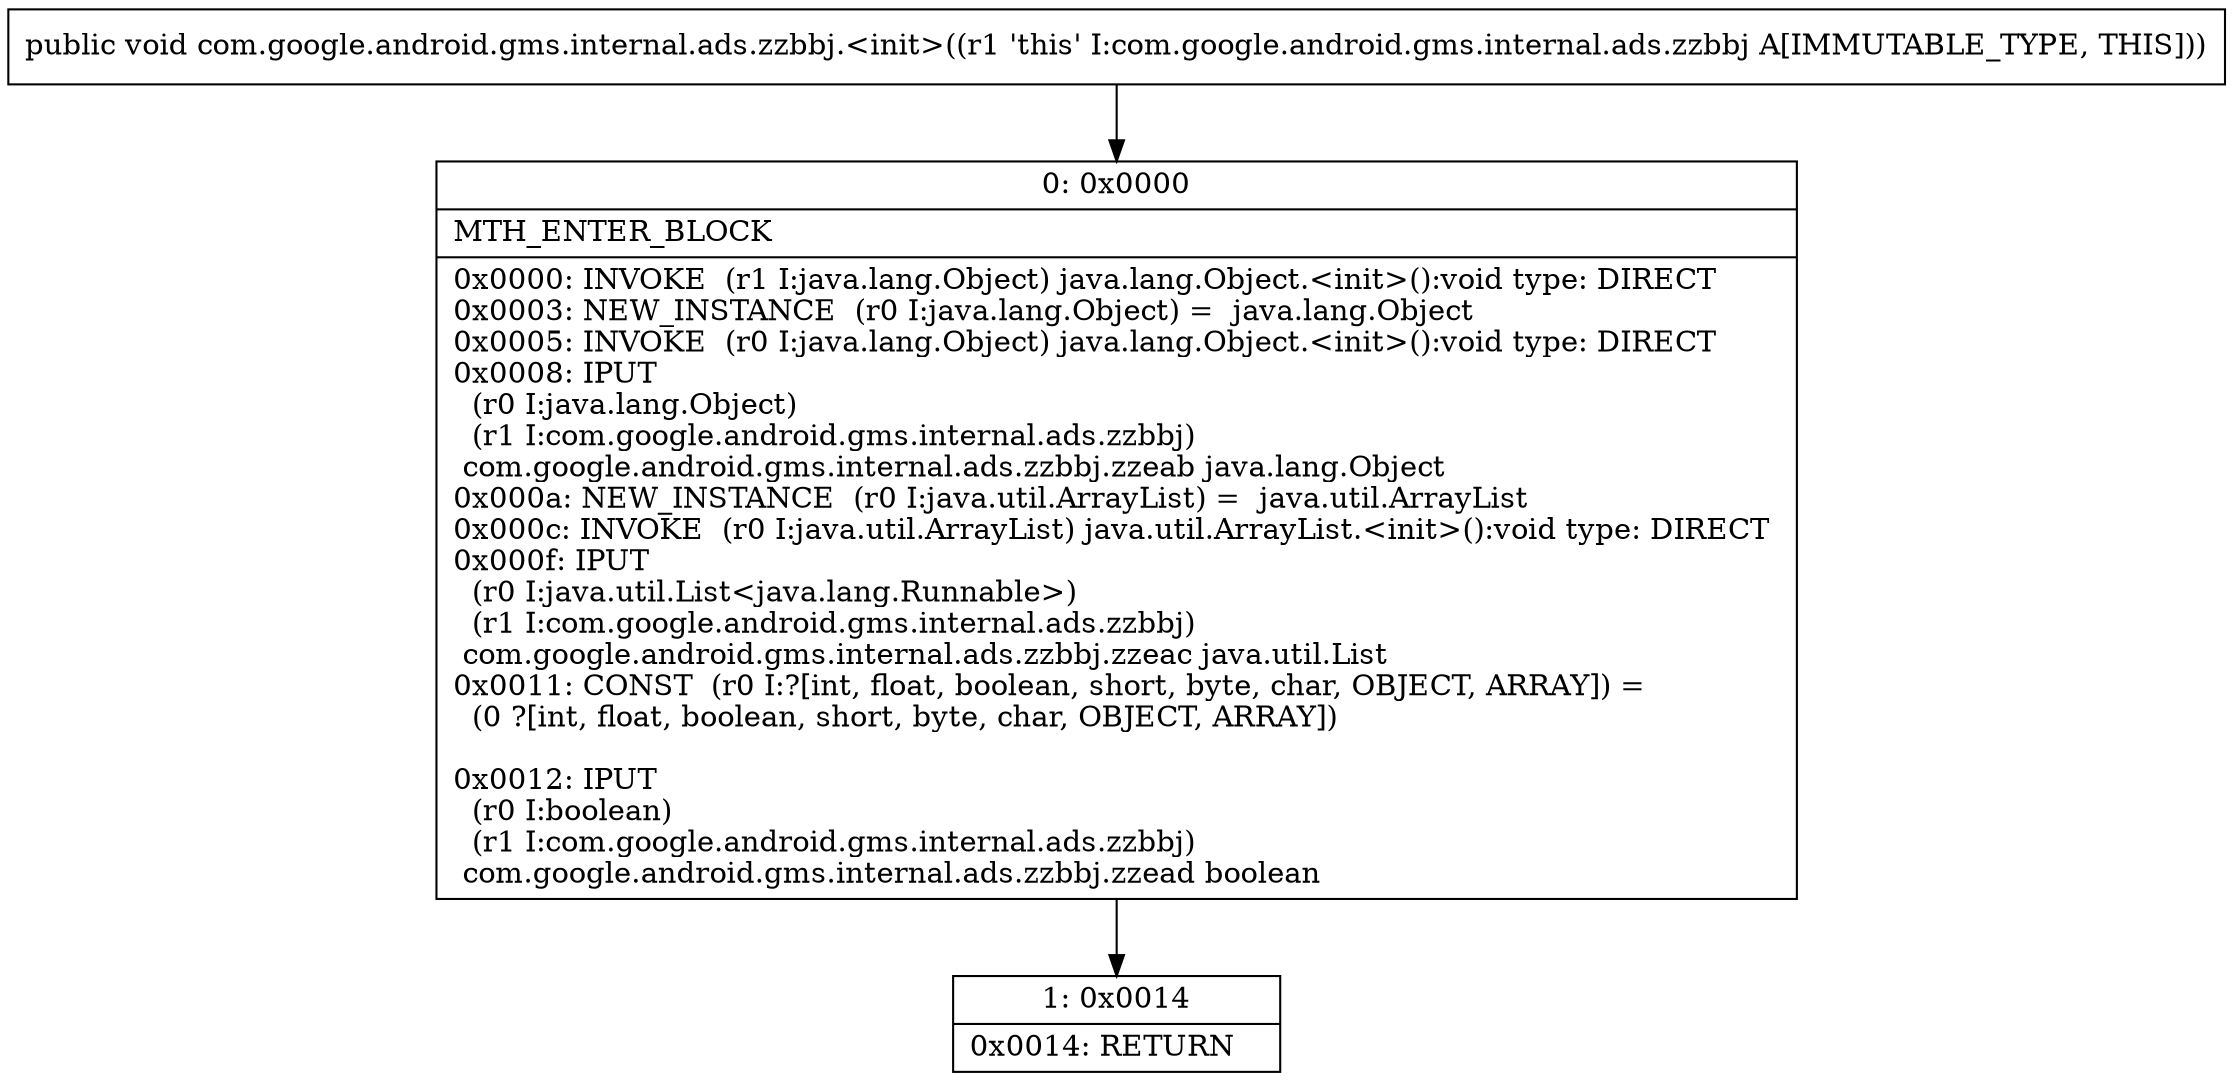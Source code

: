 digraph "CFG forcom.google.android.gms.internal.ads.zzbbj.\<init\>()V" {
Node_0 [shape=record,label="{0\:\ 0x0000|MTH_ENTER_BLOCK\l|0x0000: INVOKE  (r1 I:java.lang.Object) java.lang.Object.\<init\>():void type: DIRECT \l0x0003: NEW_INSTANCE  (r0 I:java.lang.Object) =  java.lang.Object \l0x0005: INVOKE  (r0 I:java.lang.Object) java.lang.Object.\<init\>():void type: DIRECT \l0x0008: IPUT  \l  (r0 I:java.lang.Object)\l  (r1 I:com.google.android.gms.internal.ads.zzbbj)\l com.google.android.gms.internal.ads.zzbbj.zzeab java.lang.Object \l0x000a: NEW_INSTANCE  (r0 I:java.util.ArrayList) =  java.util.ArrayList \l0x000c: INVOKE  (r0 I:java.util.ArrayList) java.util.ArrayList.\<init\>():void type: DIRECT \l0x000f: IPUT  \l  (r0 I:java.util.List\<java.lang.Runnable\>)\l  (r1 I:com.google.android.gms.internal.ads.zzbbj)\l com.google.android.gms.internal.ads.zzbbj.zzeac java.util.List \l0x0011: CONST  (r0 I:?[int, float, boolean, short, byte, char, OBJECT, ARRAY]) = \l  (0 ?[int, float, boolean, short, byte, char, OBJECT, ARRAY])\l \l0x0012: IPUT  \l  (r0 I:boolean)\l  (r1 I:com.google.android.gms.internal.ads.zzbbj)\l com.google.android.gms.internal.ads.zzbbj.zzead boolean \l}"];
Node_1 [shape=record,label="{1\:\ 0x0014|0x0014: RETURN   \l}"];
MethodNode[shape=record,label="{public void com.google.android.gms.internal.ads.zzbbj.\<init\>((r1 'this' I:com.google.android.gms.internal.ads.zzbbj A[IMMUTABLE_TYPE, THIS])) }"];
MethodNode -> Node_0;
Node_0 -> Node_1;
}

